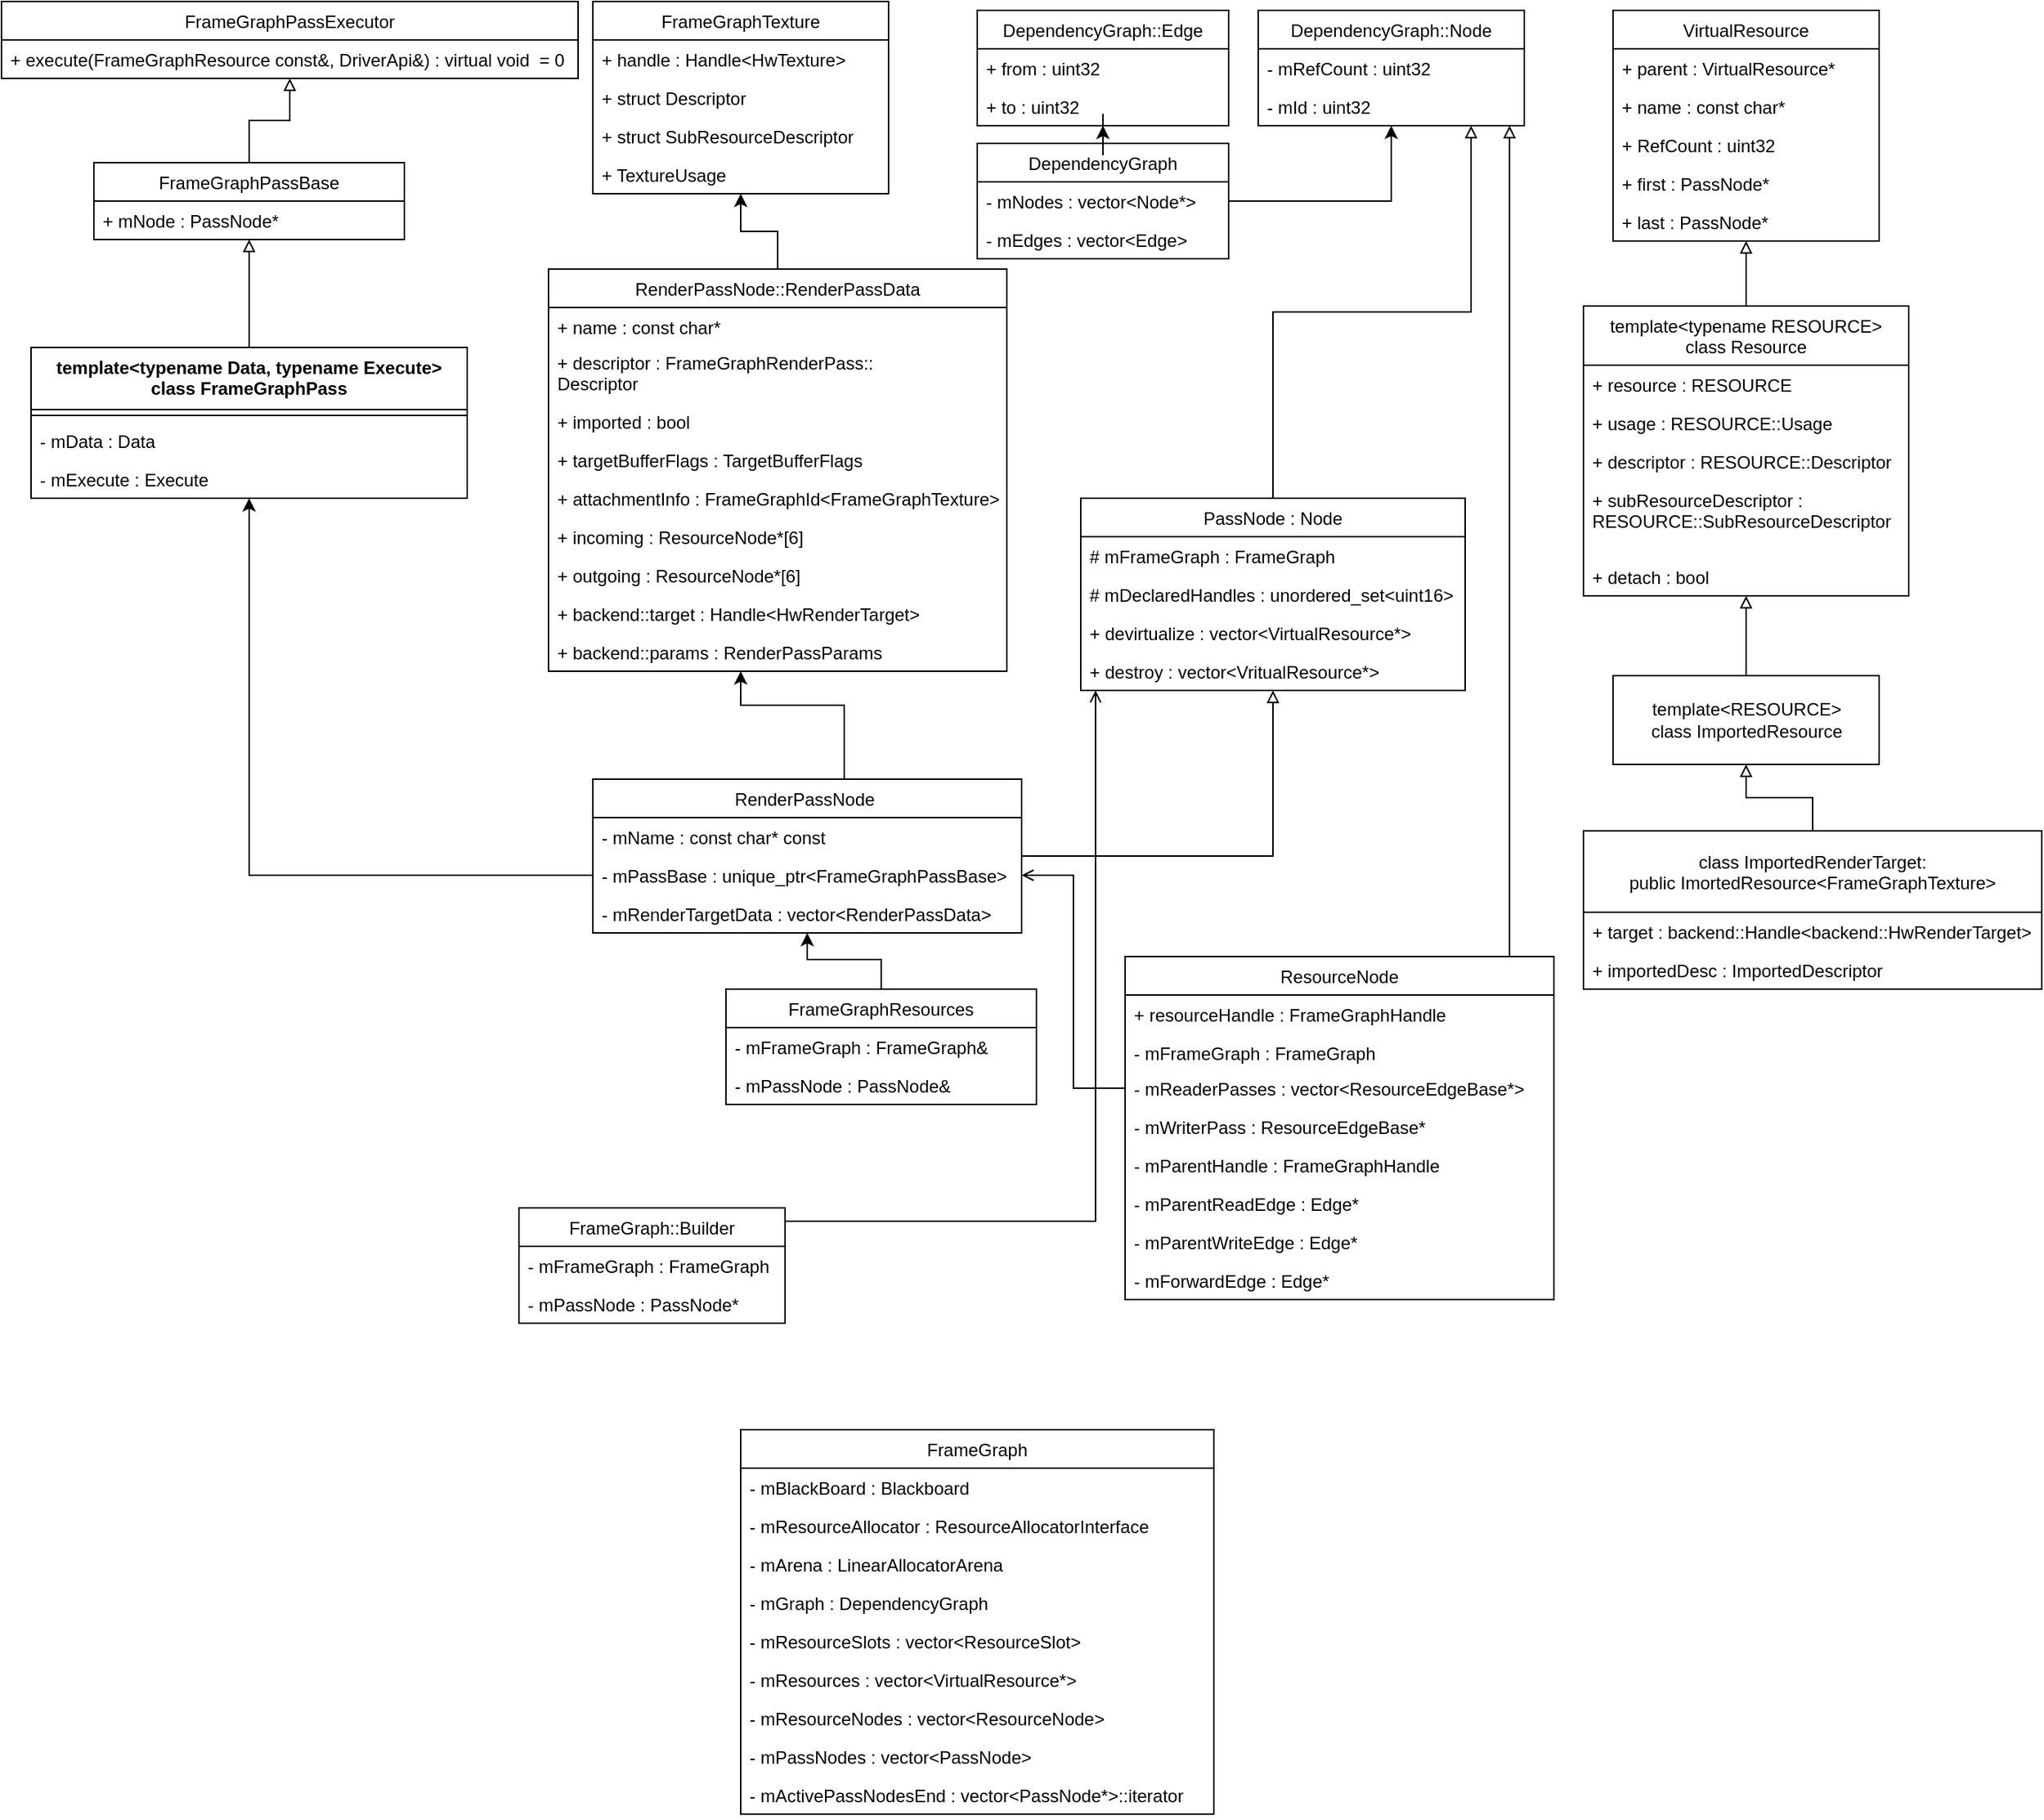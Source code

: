 <mxfile version="14.5.1" type="device"><diagram id="C5RBs43oDa-KdzZeNtuy" name="Page-1"><mxGraphModel dx="3127" dy="822" grid="1" gridSize="10" guides="1" tooltips="1" connect="1" arrows="1" fold="1" page="1" pageScale="1" pageWidth="1654" pageHeight="2336" background="#FFFFFF" math="0" shadow="0"><root><mxCell id="WIyWlLk6GJQsqaUBKTNV-0"/><mxCell id="WIyWlLk6GJQsqaUBKTNV-1" parent="WIyWlLk6GJQsqaUBKTNV-0"/><mxCell id="pDYpHz8lkW7V_d5k1fFI-0" value="DependencyGraph::Node" style="swimlane;fontStyle=0;childLayout=stackLayout;horizontal=1;startSize=26;fillColor=none;horizontalStack=0;resizeParent=1;resizeParentMax=0;resizeLast=0;collapsible=1;marginBottom=0;" parent="WIyWlLk6GJQsqaUBKTNV-1" vertex="1"><mxGeometry x="220" y="30" width="180" height="78" as="geometry"/></mxCell><mxCell id="pDYpHz8lkW7V_d5k1fFI-1" value="- mRefCount : uint32" style="text;strokeColor=none;fillColor=none;align=left;verticalAlign=top;spacingLeft=4;spacingRight=4;overflow=hidden;rotatable=0;points=[[0,0.5],[1,0.5]];portConstraint=eastwest;" parent="pDYpHz8lkW7V_d5k1fFI-0" vertex="1"><mxGeometry y="26" width="180" height="26" as="geometry"/></mxCell><mxCell id="pDYpHz8lkW7V_d5k1fFI-2" value="- mId : uint32" style="text;strokeColor=none;fillColor=none;align=left;verticalAlign=top;spacingLeft=4;spacingRight=4;overflow=hidden;rotatable=0;points=[[0,0.5],[1,0.5]];portConstraint=eastwest;" parent="pDYpHz8lkW7V_d5k1fFI-0" vertex="1"><mxGeometry y="52" width="180" height="26" as="geometry"/></mxCell><mxCell id="pDYpHz8lkW7V_d5k1fFI-4" value="DependencyGraph::Edge" style="swimlane;fontStyle=0;childLayout=stackLayout;horizontal=1;startSize=26;fillColor=none;horizontalStack=0;resizeParent=1;resizeParentMax=0;resizeLast=0;collapsible=1;marginBottom=0;" parent="WIyWlLk6GJQsqaUBKTNV-1" vertex="1"><mxGeometry x="30" y="30" width="170" height="78" as="geometry"/></mxCell><mxCell id="pDYpHz8lkW7V_d5k1fFI-5" value="+ from : uint32" style="text;strokeColor=none;fillColor=none;align=left;verticalAlign=top;spacingLeft=4;spacingRight=4;overflow=hidden;rotatable=0;points=[[0,0.5],[1,0.5]];portConstraint=eastwest;" parent="pDYpHz8lkW7V_d5k1fFI-4" vertex="1"><mxGeometry y="26" width="170" height="26" as="geometry"/></mxCell><mxCell id="pDYpHz8lkW7V_d5k1fFI-6" value="+ to : uint32" style="text;strokeColor=none;fillColor=none;align=left;verticalAlign=top;spacingLeft=4;spacingRight=4;overflow=hidden;rotatable=0;points=[[0,0.5],[1,0.5]];portConstraint=eastwest;" parent="pDYpHz8lkW7V_d5k1fFI-4" vertex="1"><mxGeometry y="52" width="170" height="26" as="geometry"/></mxCell><mxCell id="pDYpHz8lkW7V_d5k1fFI-12" style="edgeStyle=orthogonalEdgeStyle;rounded=0;orthogonalLoop=1;jettySize=auto;html=1;endArrow=classic;endFill=1;" parent="WIyWlLk6GJQsqaUBKTNV-1" source="pDYpHz8lkW7V_d5k1fFI-8" target="pDYpHz8lkW7V_d5k1fFI-4" edge="1"><mxGeometry relative="1" as="geometry"/></mxCell><mxCell id="pDYpHz8lkW7V_d5k1fFI-13" style="edgeStyle=orthogonalEdgeStyle;rounded=0;orthogonalLoop=1;jettySize=auto;html=1;endArrow=classic;endFill=1;" parent="WIyWlLk6GJQsqaUBKTNV-1" source="pDYpHz8lkW7V_d5k1fFI-8" target="pDYpHz8lkW7V_d5k1fFI-0" edge="1"><mxGeometry relative="1" as="geometry"/></mxCell><mxCell id="pDYpHz8lkW7V_d5k1fFI-8" value="DependencyGraph" style="swimlane;fontStyle=0;childLayout=stackLayout;horizontal=1;startSize=26;fillColor=none;horizontalStack=0;resizeParent=1;resizeParentMax=0;resizeLast=0;collapsible=1;marginBottom=0;" parent="WIyWlLk6GJQsqaUBKTNV-1" vertex="1"><mxGeometry x="30" y="120" width="170" height="78" as="geometry"/></mxCell><mxCell id="pDYpHz8lkW7V_d5k1fFI-9" value="- mNodes : vector&lt;Node*&gt;" style="text;strokeColor=none;fillColor=none;align=left;verticalAlign=top;spacingLeft=4;spacingRight=4;overflow=hidden;rotatable=0;points=[[0,0.5],[1,0.5]];portConstraint=eastwest;" parent="pDYpHz8lkW7V_d5k1fFI-8" vertex="1"><mxGeometry y="26" width="170" height="26" as="geometry"/></mxCell><mxCell id="pDYpHz8lkW7V_d5k1fFI-10" value="- mEdges : vector&lt;Edge&gt;" style="text;strokeColor=none;fillColor=none;align=left;verticalAlign=top;spacingLeft=4;spacingRight=4;overflow=hidden;rotatable=0;points=[[0,0.5],[1,0.5]];portConstraint=eastwest;" parent="pDYpHz8lkW7V_d5k1fFI-8" vertex="1"><mxGeometry y="52" width="170" height="26" as="geometry"/></mxCell><mxCell id="pDYpHz8lkW7V_d5k1fFI-18" value="VirtualResource" style="swimlane;fontStyle=0;childLayout=stackLayout;horizontal=1;startSize=26;fillColor=none;horizontalStack=0;resizeParent=1;resizeParentMax=0;resizeLast=0;collapsible=1;marginBottom=0;" parent="WIyWlLk6GJQsqaUBKTNV-1" vertex="1"><mxGeometry x="460" y="30" width="180" height="156" as="geometry"/></mxCell><mxCell id="pDYpHz8lkW7V_d5k1fFI-19" value="+ parent : VirtualResource*" style="text;strokeColor=none;fillColor=none;align=left;verticalAlign=top;spacingLeft=4;spacingRight=4;overflow=hidden;rotatable=0;points=[[0,0.5],[1,0.5]];portConstraint=eastwest;" parent="pDYpHz8lkW7V_d5k1fFI-18" vertex="1"><mxGeometry y="26" width="180" height="26" as="geometry"/></mxCell><mxCell id="pDYpHz8lkW7V_d5k1fFI-20" value="+ name : const char*" style="text;strokeColor=none;fillColor=none;align=left;verticalAlign=top;spacingLeft=4;spacingRight=4;overflow=hidden;rotatable=0;points=[[0,0.5],[1,0.5]];portConstraint=eastwest;" parent="pDYpHz8lkW7V_d5k1fFI-18" vertex="1"><mxGeometry y="52" width="180" height="26" as="geometry"/></mxCell><mxCell id="pDYpHz8lkW7V_d5k1fFI-21" value="+ RefCount : uint32" style="text;strokeColor=none;fillColor=none;align=left;verticalAlign=top;spacingLeft=4;spacingRight=4;overflow=hidden;rotatable=0;points=[[0,0.5],[1,0.5]];portConstraint=eastwest;" parent="pDYpHz8lkW7V_d5k1fFI-18" vertex="1"><mxGeometry y="78" width="180" height="26" as="geometry"/></mxCell><mxCell id="pDYpHz8lkW7V_d5k1fFI-23" value="+ first : PassNode*" style="text;strokeColor=none;fillColor=none;align=left;verticalAlign=top;spacingLeft=4;spacingRight=4;overflow=hidden;rotatable=0;points=[[0,0.5],[1,0.5]];portConstraint=eastwest;" parent="pDYpHz8lkW7V_d5k1fFI-18" vertex="1"><mxGeometry y="104" width="180" height="26" as="geometry"/></mxCell><mxCell id="pDYpHz8lkW7V_d5k1fFI-22" value="+ last : PassNode*" style="text;strokeColor=none;fillColor=none;align=left;verticalAlign=top;spacingLeft=4;spacingRight=4;overflow=hidden;rotatable=0;points=[[0,0.5],[1,0.5]];portConstraint=eastwest;" parent="pDYpHz8lkW7V_d5k1fFI-18" vertex="1"><mxGeometry y="130" width="180" height="26" as="geometry"/></mxCell><mxCell id="pDYpHz8lkW7V_d5k1fFI-29" style="edgeStyle=orthogonalEdgeStyle;rounded=0;orthogonalLoop=1;jettySize=auto;html=1;endArrow=block;endFill=0;" parent="WIyWlLk6GJQsqaUBKTNV-1" source="pDYpHz8lkW7V_d5k1fFI-24" target="pDYpHz8lkW7V_d5k1fFI-18" edge="1"><mxGeometry relative="1" as="geometry"/></mxCell><mxCell id="pDYpHz8lkW7V_d5k1fFI-24" value="template&lt;typename RESOURCE&gt;&#10;class Resource" style="swimlane;fontStyle=0;childLayout=stackLayout;horizontal=1;startSize=40;fillColor=none;horizontalStack=0;resizeParent=1;resizeParentMax=0;resizeLast=0;collapsible=1;marginBottom=0;" parent="WIyWlLk6GJQsqaUBKTNV-1" vertex="1"><mxGeometry x="440" y="230" width="220" height="196" as="geometry"/></mxCell><mxCell id="pDYpHz8lkW7V_d5k1fFI-25" value="+ resource : RESOURCE" style="text;strokeColor=none;fillColor=none;align=left;verticalAlign=top;spacingLeft=4;spacingRight=4;overflow=hidden;rotatable=0;points=[[0,0.5],[1,0.5]];portConstraint=eastwest;" parent="pDYpHz8lkW7V_d5k1fFI-24" vertex="1"><mxGeometry y="40" width="220" height="26" as="geometry"/></mxCell><mxCell id="pDYpHz8lkW7V_d5k1fFI-26" value="+ usage : RESOURCE::Usage" style="text;strokeColor=none;fillColor=none;align=left;verticalAlign=top;spacingLeft=4;spacingRight=4;overflow=hidden;rotatable=0;points=[[0,0.5],[1,0.5]];portConstraint=eastwest;" parent="pDYpHz8lkW7V_d5k1fFI-24" vertex="1"><mxGeometry y="66" width="220" height="26" as="geometry"/></mxCell><mxCell id="pDYpHz8lkW7V_d5k1fFI-27" value="+ descriptor : RESOURCE::Descriptor" style="text;strokeColor=none;fillColor=none;align=left;verticalAlign=top;spacingLeft=4;spacingRight=4;overflow=hidden;rotatable=0;points=[[0,0.5],[1,0.5]];portConstraint=eastwest;" parent="pDYpHz8lkW7V_d5k1fFI-24" vertex="1"><mxGeometry y="92" width="220" height="26" as="geometry"/></mxCell><mxCell id="pDYpHz8lkW7V_d5k1fFI-28" value="+ subResourceDescriptor : &#10;RESOURCE::SubResourceDescriptor" style="text;strokeColor=none;fillColor=none;align=left;verticalAlign=top;spacingLeft=4;spacingRight=4;overflow=hidden;rotatable=0;points=[[0,0.5],[1,0.5]];portConstraint=eastwest;" parent="pDYpHz8lkW7V_d5k1fFI-24" vertex="1"><mxGeometry y="118" width="220" height="52" as="geometry"/></mxCell><mxCell id="pDYpHz8lkW7V_d5k1fFI-30" value="+ detach : bool" style="text;strokeColor=none;fillColor=none;align=left;verticalAlign=top;spacingLeft=4;spacingRight=4;overflow=hidden;rotatable=0;points=[[0,0.5],[1,0.5]];portConstraint=eastwest;" parent="pDYpHz8lkW7V_d5k1fFI-24" vertex="1"><mxGeometry y="170" width="220" height="26" as="geometry"/></mxCell><mxCell id="pDYpHz8lkW7V_d5k1fFI-35" style="edgeStyle=orthogonalEdgeStyle;rounded=0;orthogonalLoop=1;jettySize=auto;html=1;endArrow=block;endFill=0;" parent="WIyWlLk6GJQsqaUBKTNV-1" source="pDYpHz8lkW7V_d5k1fFI-36" target="pDYpHz8lkW7V_d5k1fFI-24" edge="1"><mxGeometry relative="1" as="geometry"><mxPoint x="580" y="500" as="sourcePoint"/></mxGeometry></mxCell><mxCell id="pDYpHz8lkW7V_d5k1fFI-36" value="template&amp;lt;RESOURCE&amp;gt;&lt;br style=&quot;padding: 0px ; margin: 0px&quot;&gt;class ImportedResource" style="html=1;" parent="WIyWlLk6GJQsqaUBKTNV-1" vertex="1"><mxGeometry x="460" y="480" width="180" height="60" as="geometry"/></mxCell><mxCell id="pDYpHz8lkW7V_d5k1fFI-41" style="edgeStyle=orthogonalEdgeStyle;rounded=0;orthogonalLoop=1;jettySize=auto;html=1;endArrow=block;endFill=0;" parent="WIyWlLk6GJQsqaUBKTNV-1" source="pDYpHz8lkW7V_d5k1fFI-37" target="pDYpHz8lkW7V_d5k1fFI-36" edge="1"><mxGeometry relative="1" as="geometry"/></mxCell><mxCell id="pDYpHz8lkW7V_d5k1fFI-37" value="class ImportedRenderTarget:&#10;public ImortedResource&lt;FrameGraphTexture&gt;" style="swimlane;fontStyle=0;childLayout=stackLayout;horizontal=1;startSize=55;fillColor=none;horizontalStack=0;resizeParent=1;resizeParentMax=0;resizeLast=0;collapsible=1;marginBottom=0;" parent="WIyWlLk6GJQsqaUBKTNV-1" vertex="1"><mxGeometry x="440" y="585" width="310" height="107" as="geometry"/></mxCell><mxCell id="pDYpHz8lkW7V_d5k1fFI-38" value="+ target : backend::Handle&lt;backend::HwRenderTarget&gt;" style="text;strokeColor=none;fillColor=none;align=left;verticalAlign=top;spacingLeft=4;spacingRight=4;overflow=hidden;rotatable=0;points=[[0,0.5],[1,0.5]];portConstraint=eastwest;" parent="pDYpHz8lkW7V_d5k1fFI-37" vertex="1"><mxGeometry y="55" width="310" height="26" as="geometry"/></mxCell><mxCell id="pDYpHz8lkW7V_d5k1fFI-39" value="+ importedDesc : ImportedDescriptor" style="text;strokeColor=none;fillColor=none;align=left;verticalAlign=top;spacingLeft=4;spacingRight=4;overflow=hidden;rotatable=0;points=[[0,0.5],[1,0.5]];portConstraint=eastwest;" parent="pDYpHz8lkW7V_d5k1fFI-37" vertex="1"><mxGeometry y="81" width="310" height="26" as="geometry"/></mxCell><mxCell id="pDYpHz8lkW7V_d5k1fFI-47" style="edgeStyle=orthogonalEdgeStyle;rounded=0;orthogonalLoop=1;jettySize=auto;html=1;entryX=0.8;entryY=1;entryDx=0;entryDy=0;entryPerimeter=0;endArrow=block;endFill=0;" parent="WIyWlLk6GJQsqaUBKTNV-1" source="pDYpHz8lkW7V_d5k1fFI-42" target="pDYpHz8lkW7V_d5k1fFI-2" edge="1"><mxGeometry relative="1" as="geometry"/></mxCell><mxCell id="pDYpHz8lkW7V_d5k1fFI-42" value="PassNode : Node" style="swimlane;fontStyle=0;childLayout=stackLayout;horizontal=1;startSize=26;fillColor=none;horizontalStack=0;resizeParent=1;resizeParentMax=0;resizeLast=0;collapsible=1;marginBottom=0;" parent="WIyWlLk6GJQsqaUBKTNV-1" vertex="1"><mxGeometry x="100" y="360" width="260" height="130" as="geometry"/></mxCell><mxCell id="pDYpHz8lkW7V_d5k1fFI-43" value="# mFrameGraph : FrameGraph" style="text;strokeColor=none;fillColor=none;align=left;verticalAlign=top;spacingLeft=4;spacingRight=4;overflow=hidden;rotatable=0;points=[[0,0.5],[1,0.5]];portConstraint=eastwest;" parent="pDYpHz8lkW7V_d5k1fFI-42" vertex="1"><mxGeometry y="26" width="260" height="26" as="geometry"/></mxCell><mxCell id="pDYpHz8lkW7V_d5k1fFI-44" value="# mDeclaredHandles : unordered_set&lt;uint16&gt;" style="text;strokeColor=none;fillColor=none;align=left;verticalAlign=top;spacingLeft=4;spacingRight=4;overflow=hidden;rotatable=0;points=[[0,0.5],[1,0.5]];portConstraint=eastwest;" parent="pDYpHz8lkW7V_d5k1fFI-42" vertex="1"><mxGeometry y="52" width="260" height="26" as="geometry"/></mxCell><mxCell id="pDYpHz8lkW7V_d5k1fFI-45" value="+ devirtualize : vector&lt;VirtualResource*&gt;" style="text;strokeColor=none;fillColor=none;align=left;verticalAlign=top;spacingLeft=4;spacingRight=4;overflow=hidden;rotatable=0;points=[[0,0.5],[1,0.5]];portConstraint=eastwest;" parent="pDYpHz8lkW7V_d5k1fFI-42" vertex="1"><mxGeometry y="78" width="260" height="26" as="geometry"/></mxCell><mxCell id="pDYpHz8lkW7V_d5k1fFI-48" value="+ destroy : vector&lt;VritualResource*&gt;" style="text;strokeColor=none;fillColor=none;align=left;verticalAlign=top;spacingLeft=4;spacingRight=4;overflow=hidden;rotatable=0;points=[[0,0.5],[1,0.5]];portConstraint=eastwest;" parent="pDYpHz8lkW7V_d5k1fFI-42" vertex="1"><mxGeometry y="104" width="260" height="26" as="geometry"/></mxCell><mxCell id="pDYpHz8lkW7V_d5k1fFI-67" style="edgeStyle=orthogonalEdgeStyle;rounded=0;orthogonalLoop=1;jettySize=auto;html=1;endArrow=classic;endFill=1;" parent="WIyWlLk6GJQsqaUBKTNV-1" source="pDYpHz8lkW7V_d5k1fFI-53" target="pDYpHz8lkW7V_d5k1fFI-62" edge="1"><mxGeometry relative="1" as="geometry"/></mxCell><mxCell id="pDYpHz8lkW7V_d5k1fFI-53" value="RenderPassNode::RenderPassData" style="swimlane;fontStyle=0;childLayout=stackLayout;horizontal=1;startSize=26;fillColor=none;horizontalStack=0;resizeParent=1;resizeParentMax=0;resizeLast=0;collapsible=1;marginBottom=0;" parent="WIyWlLk6GJQsqaUBKTNV-1" vertex="1"><mxGeometry x="-260" y="205" width="310" height="272" as="geometry"/></mxCell><mxCell id="pDYpHz8lkW7V_d5k1fFI-54" value="+ name : const char*" style="text;strokeColor=none;fillColor=none;align=left;verticalAlign=top;spacingLeft=4;spacingRight=4;overflow=hidden;rotatable=0;points=[[0,0.5],[1,0.5]];portConstraint=eastwest;" parent="pDYpHz8lkW7V_d5k1fFI-53" vertex="1"><mxGeometry y="26" width="310" height="24" as="geometry"/></mxCell><mxCell id="pDYpHz8lkW7V_d5k1fFI-55" value="+ descriptor : FrameGraphRenderPass::&#10;Descriptor" style="text;strokeColor=none;fillColor=none;align=left;verticalAlign=top;spacingLeft=4;spacingRight=4;overflow=hidden;rotatable=0;points=[[0,0.5],[1,0.5]];portConstraint=eastwest;" parent="pDYpHz8lkW7V_d5k1fFI-53" vertex="1"><mxGeometry y="50" width="310" height="40" as="geometry"/></mxCell><mxCell id="pDYpHz8lkW7V_d5k1fFI-56" value="+ imported : bool" style="text;strokeColor=none;fillColor=none;align=left;verticalAlign=top;spacingLeft=4;spacingRight=4;overflow=hidden;rotatable=0;points=[[0,0.5],[1,0.5]];portConstraint=eastwest;" parent="pDYpHz8lkW7V_d5k1fFI-53" vertex="1"><mxGeometry y="90" width="310" height="26" as="geometry"/></mxCell><mxCell id="pDYpHz8lkW7V_d5k1fFI-57" value="+ targetBufferFlags : TargetBufferFlags" style="text;strokeColor=none;fillColor=none;align=left;verticalAlign=top;spacingLeft=4;spacingRight=4;overflow=hidden;rotatable=0;points=[[0,0.5],[1,0.5]];portConstraint=eastwest;" parent="pDYpHz8lkW7V_d5k1fFI-53" vertex="1"><mxGeometry y="116" width="310" height="26" as="geometry"/></mxCell><mxCell id="pDYpHz8lkW7V_d5k1fFI-74" value="+ attachmentInfo : FrameGraphId&lt;FrameGraphTexture&gt;" style="text;strokeColor=none;fillColor=none;align=left;verticalAlign=top;spacingLeft=4;spacingRight=4;overflow=hidden;rotatable=0;points=[[0,0.5],[1,0.5]];portConstraint=eastwest;" parent="pDYpHz8lkW7V_d5k1fFI-53" vertex="1"><mxGeometry y="142" width="310" height="26" as="geometry"/></mxCell><mxCell id="pDYpHz8lkW7V_d5k1fFI-58" value="+ incoming : ResourceNode*[6]" style="text;strokeColor=none;fillColor=none;align=left;verticalAlign=top;spacingLeft=4;spacingRight=4;overflow=hidden;rotatable=0;points=[[0,0.5],[1,0.5]];portConstraint=eastwest;" parent="pDYpHz8lkW7V_d5k1fFI-53" vertex="1"><mxGeometry y="168" width="310" height="26" as="geometry"/></mxCell><mxCell id="pDYpHz8lkW7V_d5k1fFI-59" value="+ outgoing : ResourceNode*[6]" style="text;strokeColor=none;fillColor=none;align=left;verticalAlign=top;spacingLeft=4;spacingRight=4;overflow=hidden;rotatable=0;points=[[0,0.5],[1,0.5]];portConstraint=eastwest;" parent="pDYpHz8lkW7V_d5k1fFI-53" vertex="1"><mxGeometry y="194" width="310" height="26" as="geometry"/></mxCell><mxCell id="pDYpHz8lkW7V_d5k1fFI-60" value="+ backend::target : Handle&lt;HwRenderTarget&gt;" style="text;strokeColor=none;fillColor=none;align=left;verticalAlign=top;spacingLeft=4;spacingRight=4;overflow=hidden;rotatable=0;points=[[0,0.5],[1,0.5]];portConstraint=eastwest;" parent="pDYpHz8lkW7V_d5k1fFI-53" vertex="1"><mxGeometry y="220" width="310" height="26" as="geometry"/></mxCell><mxCell id="pDYpHz8lkW7V_d5k1fFI-61" value="+ backend::params : RenderPassParams" style="text;strokeColor=none;fillColor=none;align=left;verticalAlign=top;spacingLeft=4;spacingRight=4;overflow=hidden;rotatable=0;points=[[0,0.5],[1,0.5]];portConstraint=eastwest;" parent="pDYpHz8lkW7V_d5k1fFI-53" vertex="1"><mxGeometry y="246" width="310" height="26" as="geometry"/></mxCell><mxCell id="pDYpHz8lkW7V_d5k1fFI-62" value="FrameGraphTexture" style="swimlane;fontStyle=0;childLayout=stackLayout;horizontal=1;startSize=26;fillColor=none;horizontalStack=0;resizeParent=1;resizeParentMax=0;resizeLast=0;collapsible=1;marginBottom=0;" parent="WIyWlLk6GJQsqaUBKTNV-1" vertex="1"><mxGeometry x="-230" y="24" width="200" height="130" as="geometry"/></mxCell><mxCell id="pDYpHz8lkW7V_d5k1fFI-63" value="+ handle : Handle&lt;HwTexture&gt;" style="text;strokeColor=none;fillColor=none;align=left;verticalAlign=top;spacingLeft=4;spacingRight=4;overflow=hidden;rotatable=0;points=[[0,0.5],[1,0.5]];portConstraint=eastwest;" parent="pDYpHz8lkW7V_d5k1fFI-62" vertex="1"><mxGeometry y="26" width="200" height="26" as="geometry"/></mxCell><mxCell id="pDYpHz8lkW7V_d5k1fFI-64" value="+ struct Descriptor" style="text;strokeColor=none;fillColor=none;align=left;verticalAlign=top;spacingLeft=4;spacingRight=4;overflow=hidden;rotatable=0;points=[[0,0.5],[1,0.5]];portConstraint=eastwest;" parent="pDYpHz8lkW7V_d5k1fFI-62" vertex="1"><mxGeometry y="52" width="200" height="26" as="geometry"/></mxCell><mxCell id="pDYpHz8lkW7V_d5k1fFI-65" value="+ struct SubResourceDescriptor" style="text;strokeColor=none;fillColor=none;align=left;verticalAlign=top;spacingLeft=4;spacingRight=4;overflow=hidden;rotatable=0;points=[[0,0.5],[1,0.5]];portConstraint=eastwest;" parent="pDYpHz8lkW7V_d5k1fFI-62" vertex="1"><mxGeometry y="78" width="200" height="26" as="geometry"/></mxCell><mxCell id="pDYpHz8lkW7V_d5k1fFI-66" value="+ TextureUsage" style="text;strokeColor=none;fillColor=none;align=left;verticalAlign=top;spacingLeft=4;spacingRight=4;overflow=hidden;rotatable=0;points=[[0,0.5],[1,0.5]];portConstraint=eastwest;" parent="pDYpHz8lkW7V_d5k1fFI-62" vertex="1"><mxGeometry y="104" width="200" height="26" as="geometry"/></mxCell><mxCell id="pDYpHz8lkW7V_d5k1fFI-72" style="edgeStyle=orthogonalEdgeStyle;rounded=0;orthogonalLoop=1;jettySize=auto;html=1;endArrow=classic;endFill=1;" parent="WIyWlLk6GJQsqaUBKTNV-1" source="pDYpHz8lkW7V_d5k1fFI-68" target="pDYpHz8lkW7V_d5k1fFI-53" edge="1"><mxGeometry relative="1" as="geometry"><Array as="points"><mxPoint x="-60" y="500"/><mxPoint x="-130" y="500"/></Array></mxGeometry></mxCell><mxCell id="pDYpHz8lkW7V_d5k1fFI-73" style="edgeStyle=orthogonalEdgeStyle;rounded=0;orthogonalLoop=1;jettySize=auto;html=1;endArrow=block;endFill=0;" parent="WIyWlLk6GJQsqaUBKTNV-1" source="pDYpHz8lkW7V_d5k1fFI-68" target="pDYpHz8lkW7V_d5k1fFI-42" edge="1"><mxGeometry relative="1" as="geometry"/></mxCell><mxCell id="pDYpHz8lkW7V_d5k1fFI-68" value="RenderPassNode " style="swimlane;fontStyle=0;childLayout=stackLayout;horizontal=1;startSize=26;fillColor=none;horizontalStack=0;resizeParent=1;resizeParentMax=0;resizeLast=0;collapsible=1;marginBottom=0;" parent="WIyWlLk6GJQsqaUBKTNV-1" vertex="1"><mxGeometry x="-230" y="550" width="290" height="104" as="geometry"/></mxCell><mxCell id="pDYpHz8lkW7V_d5k1fFI-69" value="- mName : const char* const" style="text;strokeColor=none;fillColor=none;align=left;verticalAlign=top;spacingLeft=4;spacingRight=4;overflow=hidden;rotatable=0;points=[[0,0.5],[1,0.5]];portConstraint=eastwest;" parent="pDYpHz8lkW7V_d5k1fFI-68" vertex="1"><mxGeometry y="26" width="290" height="26" as="geometry"/></mxCell><mxCell id="pDYpHz8lkW7V_d5k1fFI-70" value="- mPassBase : unique_ptr&lt;FrameGraphPassBase&gt;" style="text;strokeColor=none;fillColor=none;align=left;verticalAlign=top;spacingLeft=4;spacingRight=4;overflow=hidden;rotatable=0;points=[[0,0.5],[1,0.5]];portConstraint=eastwest;" parent="pDYpHz8lkW7V_d5k1fFI-68" vertex="1"><mxGeometry y="52" width="290" height="26" as="geometry"/></mxCell><mxCell id="pDYpHz8lkW7V_d5k1fFI-71" value="- mRenderTargetData : vector&lt;RenderPassData&gt;" style="text;strokeColor=none;fillColor=none;align=left;verticalAlign=top;spacingLeft=4;spacingRight=4;overflow=hidden;rotatable=0;points=[[0,0.5],[1,0.5]];portConstraint=eastwest;" parent="pDYpHz8lkW7V_d5k1fFI-68" vertex="1"><mxGeometry y="78" width="290" height="26" as="geometry"/></mxCell><mxCell id="pDYpHz8lkW7V_d5k1fFI-75" value="FrameGraphPassExecutor" style="swimlane;fontStyle=0;childLayout=stackLayout;horizontal=1;startSize=26;fillColor=none;horizontalStack=0;resizeParent=1;resizeParentMax=0;resizeLast=0;collapsible=1;marginBottom=0;" parent="WIyWlLk6GJQsqaUBKTNV-1" vertex="1"><mxGeometry x="-630" y="24" width="390" height="52" as="geometry"/></mxCell><mxCell id="pDYpHz8lkW7V_d5k1fFI-76" value="+ execute(FrameGraphResource const&amp;, DriverApi&amp;) : virtual void  = 0" style="text;strokeColor=none;fillColor=none;align=left;verticalAlign=top;spacingLeft=4;spacingRight=4;overflow=hidden;rotatable=0;points=[[0,0.5],[1,0.5]];portConstraint=eastwest;" parent="pDYpHz8lkW7V_d5k1fFI-75" vertex="1"><mxGeometry y="26" width="390" height="26" as="geometry"/></mxCell><mxCell id="pDYpHz8lkW7V_d5k1fFI-83" style="edgeStyle=orthogonalEdgeStyle;rounded=0;orthogonalLoop=1;jettySize=auto;html=1;endArrow=block;endFill=0;" parent="WIyWlLk6GJQsqaUBKTNV-1" source="pDYpHz8lkW7V_d5k1fFI-79" target="pDYpHz8lkW7V_d5k1fFI-75" edge="1"><mxGeometry relative="1" as="geometry"/></mxCell><mxCell id="pDYpHz8lkW7V_d5k1fFI-79" value="FrameGraphPassBase" style="swimlane;fontStyle=0;childLayout=stackLayout;horizontal=1;startSize=26;fillColor=none;horizontalStack=0;resizeParent=1;resizeParentMax=0;resizeLast=0;collapsible=1;marginBottom=0;" parent="WIyWlLk6GJQsqaUBKTNV-1" vertex="1"><mxGeometry x="-567.5" y="133" width="210" height="52" as="geometry"/></mxCell><mxCell id="pDYpHz8lkW7V_d5k1fFI-80" value="+ mNode : PassNode*" style="text;strokeColor=none;fillColor=none;align=left;verticalAlign=top;spacingLeft=4;spacingRight=4;overflow=hidden;rotatable=0;points=[[0,0.5],[1,0.5]];portConstraint=eastwest;" parent="pDYpHz8lkW7V_d5k1fFI-79" vertex="1"><mxGeometry y="26" width="210" height="26" as="geometry"/></mxCell><mxCell id="pDYpHz8lkW7V_d5k1fFI-88" style="edgeStyle=orthogonalEdgeStyle;rounded=0;orthogonalLoop=1;jettySize=auto;html=1;endArrow=block;endFill=0;" parent="WIyWlLk6GJQsqaUBKTNV-1" source="pDYpHz8lkW7V_d5k1fFI-84" target="pDYpHz8lkW7V_d5k1fFI-79" edge="1"><mxGeometry relative="1" as="geometry"/></mxCell><mxCell id="pDYpHz8lkW7V_d5k1fFI-84" value="template&lt;typename Data, typename Execute&gt;&#10;class FrameGraphPass" style="swimlane;fontStyle=1;align=center;verticalAlign=top;childLayout=stackLayout;horizontal=1;startSize=42;horizontalStack=0;resizeParent=1;resizeParentMax=0;resizeLast=0;collapsible=1;marginBottom=0;" parent="WIyWlLk6GJQsqaUBKTNV-1" vertex="1"><mxGeometry x="-610" y="258" width="295" height="102" as="geometry"/></mxCell><mxCell id="pDYpHz8lkW7V_d5k1fFI-86" value="" style="line;strokeWidth=1;fillColor=none;align=left;verticalAlign=middle;spacingTop=-1;spacingLeft=3;spacingRight=3;rotatable=0;labelPosition=right;points=[];portConstraint=eastwest;" parent="pDYpHz8lkW7V_d5k1fFI-84" vertex="1"><mxGeometry y="42" width="295" height="8" as="geometry"/></mxCell><mxCell id="pDYpHz8lkW7V_d5k1fFI-89" value="- mData : Data" style="text;strokeColor=none;fillColor=none;align=left;verticalAlign=top;spacingLeft=4;spacingRight=4;overflow=hidden;rotatable=0;points=[[0,0.5],[1,0.5]];portConstraint=eastwest;" parent="pDYpHz8lkW7V_d5k1fFI-84" vertex="1"><mxGeometry y="50" width="295" height="26" as="geometry"/></mxCell><mxCell id="pDYpHz8lkW7V_d5k1fFI-87" value="- mExecute : Execute" style="text;strokeColor=none;fillColor=none;align=left;verticalAlign=top;spacingLeft=4;spacingRight=4;overflow=hidden;rotatable=0;points=[[0,0.5],[1,0.5]];portConstraint=eastwest;" parent="pDYpHz8lkW7V_d5k1fFI-84" vertex="1"><mxGeometry y="76" width="295" height="26" as="geometry"/></mxCell><mxCell id="pDYpHz8lkW7V_d5k1fFI-90" style="edgeStyle=orthogonalEdgeStyle;rounded=0;orthogonalLoop=1;jettySize=auto;html=1;endArrow=classic;endFill=1;" parent="WIyWlLk6GJQsqaUBKTNV-1" source="pDYpHz8lkW7V_d5k1fFI-70" target="pDYpHz8lkW7V_d5k1fFI-84" edge="1"><mxGeometry relative="1" as="geometry"/></mxCell><mxCell id="0yphfWu_IakwsVnQENva-9" style="edgeStyle=orthogonalEdgeStyle;rounded=0;orthogonalLoop=1;jettySize=auto;html=1;endArrow=block;endFill=0;" parent="WIyWlLk6GJQsqaUBKTNV-1" source="0yphfWu_IakwsVnQENva-0" target="pDYpHz8lkW7V_d5k1fFI-0" edge="1"><mxGeometry relative="1" as="geometry"><Array as="points"><mxPoint x="390" y="520"/><mxPoint x="390" y="520"/></Array></mxGeometry></mxCell><mxCell id="0yphfWu_IakwsVnQENva-0" value="ResourceNode" style="swimlane;fontStyle=0;childLayout=stackLayout;horizontal=1;startSize=26;fillColor=none;horizontalStack=0;resizeParent=1;resizeParentMax=0;resizeLast=0;collapsible=1;marginBottom=0;" parent="WIyWlLk6GJQsqaUBKTNV-1" vertex="1"><mxGeometry x="130" y="670" width="290" height="232" as="geometry"/></mxCell><mxCell id="0yphfWu_IakwsVnQENva-8" value="+ resourceHandle : FrameGraphHandle" style="text;strokeColor=none;fillColor=none;align=left;verticalAlign=top;spacingLeft=4;spacingRight=4;overflow=hidden;rotatable=0;points=[[0,0.5],[1,0.5]];portConstraint=eastwest;" parent="0yphfWu_IakwsVnQENva-0" vertex="1"><mxGeometry y="26" width="290" height="26" as="geometry"/></mxCell><mxCell id="0yphfWu_IakwsVnQENva-1" value="- mFrameGraph : FrameGraph" style="text;strokeColor=none;fillColor=none;align=left;verticalAlign=top;spacingLeft=4;spacingRight=4;overflow=hidden;rotatable=0;points=[[0,0.5],[1,0.5]];portConstraint=eastwest;" parent="0yphfWu_IakwsVnQENva-0" vertex="1"><mxGeometry y="52" width="290" height="24" as="geometry"/></mxCell><mxCell id="0yphfWu_IakwsVnQENva-2" value="- mReaderPasses : vector&lt;ResourceEdgeBase*&gt;" style="text;strokeColor=none;fillColor=none;align=left;verticalAlign=top;spacingLeft=4;spacingRight=4;overflow=hidden;rotatable=0;points=[[0,0.5],[1,0.5]];portConstraint=eastwest;" parent="0yphfWu_IakwsVnQENva-0" vertex="1"><mxGeometry y="76" width="290" height="26" as="geometry"/></mxCell><mxCell id="0yphfWu_IakwsVnQENva-3" value="- mWriterPass : ResourceEdgeBase*" style="text;strokeColor=none;fillColor=none;align=left;verticalAlign=top;spacingLeft=4;spacingRight=4;overflow=hidden;rotatable=0;points=[[0,0.5],[1,0.5]];portConstraint=eastwest;" parent="0yphfWu_IakwsVnQENva-0" vertex="1"><mxGeometry y="102" width="290" height="26" as="geometry"/></mxCell><mxCell id="0yphfWu_IakwsVnQENva-5" value="- mParentHandle : FrameGraphHandle" style="text;strokeColor=none;fillColor=none;align=left;verticalAlign=top;spacingLeft=4;spacingRight=4;overflow=hidden;rotatable=0;points=[[0,0.5],[1,0.5]];portConstraint=eastwest;" parent="0yphfWu_IakwsVnQENva-0" vertex="1"><mxGeometry y="128" width="290" height="26" as="geometry"/></mxCell><mxCell id="0yphfWu_IakwsVnQENva-4" value="- mParentReadEdge : Edge*" style="text;strokeColor=none;fillColor=none;align=left;verticalAlign=top;spacingLeft=4;spacingRight=4;overflow=hidden;rotatable=0;points=[[0,0.5],[1,0.5]];portConstraint=eastwest;" parent="0yphfWu_IakwsVnQENva-0" vertex="1"><mxGeometry y="154" width="290" height="26" as="geometry"/></mxCell><mxCell id="0yphfWu_IakwsVnQENva-6" value="- mParentWriteEdge : Edge*" style="text;strokeColor=none;fillColor=none;align=left;verticalAlign=top;spacingLeft=4;spacingRight=4;overflow=hidden;rotatable=0;points=[[0,0.5],[1,0.5]];portConstraint=eastwest;" parent="0yphfWu_IakwsVnQENva-0" vertex="1"><mxGeometry y="180" width="290" height="26" as="geometry"/></mxCell><mxCell id="0yphfWu_IakwsVnQENva-7" value="- mForwardEdge : Edge*" style="text;strokeColor=none;fillColor=none;align=left;verticalAlign=top;spacingLeft=4;spacingRight=4;overflow=hidden;rotatable=0;points=[[0,0.5],[1,0.5]];portConstraint=eastwest;" parent="0yphfWu_IakwsVnQENva-0" vertex="1"><mxGeometry y="206" width="290" height="26" as="geometry"/></mxCell><mxCell id="0yphfWu_IakwsVnQENva-16" style="edgeStyle=orthogonalEdgeStyle;rounded=0;orthogonalLoop=1;jettySize=auto;html=1;endArrow=open;endFill=0;" parent="WIyWlLk6GJQsqaUBKTNV-1" source="0yphfWu_IakwsVnQENva-10" target="pDYpHz8lkW7V_d5k1fFI-42" edge="1"><mxGeometry relative="1" as="geometry"><Array as="points"><mxPoint x="110" y="849"/></Array></mxGeometry></mxCell><mxCell id="0yphfWu_IakwsVnQENva-10" value="FrameGraph::Builder" style="swimlane;fontStyle=0;childLayout=stackLayout;horizontal=1;startSize=26;fillColor=none;horizontalStack=0;resizeParent=1;resizeParentMax=0;resizeLast=0;collapsible=1;marginBottom=0;" parent="WIyWlLk6GJQsqaUBKTNV-1" vertex="1"><mxGeometry x="-280" y="840" width="180" height="78" as="geometry"/></mxCell><mxCell id="0yphfWu_IakwsVnQENva-11" value="- mFrameGraph : FrameGraph" style="text;strokeColor=none;fillColor=none;align=left;verticalAlign=top;spacingLeft=4;spacingRight=4;overflow=hidden;rotatable=0;points=[[0,0.5],[1,0.5]];portConstraint=eastwest;" parent="0yphfWu_IakwsVnQENva-10" vertex="1"><mxGeometry y="26" width="180" height="26" as="geometry"/></mxCell><mxCell id="0yphfWu_IakwsVnQENva-12" value="- mPassNode : PassNode*" style="text;strokeColor=none;fillColor=none;align=left;verticalAlign=top;spacingLeft=4;spacingRight=4;overflow=hidden;rotatable=0;points=[[0,0.5],[1,0.5]];portConstraint=eastwest;" parent="0yphfWu_IakwsVnQENva-10" vertex="1"><mxGeometry y="52" width="180" height="26" as="geometry"/></mxCell><mxCell id="0yphfWu_IakwsVnQENva-17" style="edgeStyle=orthogonalEdgeStyle;rounded=0;orthogonalLoop=1;jettySize=auto;html=1;endArrow=open;endFill=0;" parent="WIyWlLk6GJQsqaUBKTNV-1" source="0yphfWu_IakwsVnQENva-2" target="pDYpHz8lkW7V_d5k1fFI-70" edge="1"><mxGeometry relative="1" as="geometry"/></mxCell><mxCell id="p4huHKQzvyL4NgGNDyfj-8" style="edgeStyle=orthogonalEdgeStyle;rounded=0;orthogonalLoop=1;jettySize=auto;html=1;" edge="1" parent="WIyWlLk6GJQsqaUBKTNV-1" source="p4huHKQzvyL4NgGNDyfj-4" target="pDYpHz8lkW7V_d5k1fFI-68"><mxGeometry relative="1" as="geometry"/></mxCell><mxCell id="p4huHKQzvyL4NgGNDyfj-4" value="FrameGraphResources" style="swimlane;fontStyle=0;childLayout=stackLayout;horizontal=1;startSize=26;fillColor=none;horizontalStack=0;resizeParent=1;resizeParentMax=0;resizeLast=0;collapsible=1;marginBottom=0;" vertex="1" parent="WIyWlLk6GJQsqaUBKTNV-1"><mxGeometry x="-140" y="692" width="210" height="78" as="geometry"/></mxCell><mxCell id="p4huHKQzvyL4NgGNDyfj-5" value="- mFrameGraph : FrameGraph&amp;" style="text;strokeColor=none;fillColor=none;align=left;verticalAlign=top;spacingLeft=4;spacingRight=4;overflow=hidden;rotatable=0;points=[[0,0.5],[1,0.5]];portConstraint=eastwest;" vertex="1" parent="p4huHKQzvyL4NgGNDyfj-4"><mxGeometry y="26" width="210" height="26" as="geometry"/></mxCell><mxCell id="p4huHKQzvyL4NgGNDyfj-6" value="- mPassNode : PassNode&amp;" style="text;strokeColor=none;fillColor=none;align=left;verticalAlign=top;spacingLeft=4;spacingRight=4;overflow=hidden;rotatable=0;points=[[0,0.5],[1,0.5]];portConstraint=eastwest;" vertex="1" parent="p4huHKQzvyL4NgGNDyfj-4"><mxGeometry y="52" width="210" height="26" as="geometry"/></mxCell><mxCell id="p4huHKQzvyL4NgGNDyfj-9" value="FrameGraph" style="swimlane;fontStyle=0;childLayout=stackLayout;horizontal=1;startSize=26;fillColor=none;horizontalStack=0;resizeParent=1;resizeParentMax=0;resizeLast=0;collapsible=1;marginBottom=0;" vertex="1" parent="WIyWlLk6GJQsqaUBKTNV-1"><mxGeometry x="-130" y="990" width="320" height="260" as="geometry"/></mxCell><mxCell id="p4huHKQzvyL4NgGNDyfj-10" value="- mBlackBoard : Blackboard" style="text;strokeColor=none;fillColor=none;align=left;verticalAlign=top;spacingLeft=4;spacingRight=4;overflow=hidden;rotatable=0;points=[[0,0.5],[1,0.5]];portConstraint=eastwest;" vertex="1" parent="p4huHKQzvyL4NgGNDyfj-9"><mxGeometry y="26" width="320" height="26" as="geometry"/></mxCell><mxCell id="p4huHKQzvyL4NgGNDyfj-11" value="- mResourceAllocator : ResourceAllocatorInterface" style="text;strokeColor=none;fillColor=none;align=left;verticalAlign=top;spacingLeft=4;spacingRight=4;overflow=hidden;rotatable=0;points=[[0,0.5],[1,0.5]];portConstraint=eastwest;" vertex="1" parent="p4huHKQzvyL4NgGNDyfj-9"><mxGeometry y="52" width="320" height="26" as="geometry"/></mxCell><mxCell id="p4huHKQzvyL4NgGNDyfj-12" value="- mArena : LinearAllocatorArena" style="text;strokeColor=none;fillColor=none;align=left;verticalAlign=top;spacingLeft=4;spacingRight=4;overflow=hidden;rotatable=0;points=[[0,0.5],[1,0.5]];portConstraint=eastwest;" vertex="1" parent="p4huHKQzvyL4NgGNDyfj-9"><mxGeometry y="78" width="320" height="26" as="geometry"/></mxCell><mxCell id="p4huHKQzvyL4NgGNDyfj-14" value="- mGraph : DependencyGraph" style="text;strokeColor=none;fillColor=none;align=left;verticalAlign=top;spacingLeft=4;spacingRight=4;overflow=hidden;rotatable=0;points=[[0,0.5],[1,0.5]];portConstraint=eastwest;" vertex="1" parent="p4huHKQzvyL4NgGNDyfj-9"><mxGeometry y="104" width="320" height="26" as="geometry"/></mxCell><mxCell id="p4huHKQzvyL4NgGNDyfj-18" value="- mResourceSlots : vector&lt;ResourceSlot&gt;" style="text;strokeColor=none;fillColor=none;align=left;verticalAlign=top;spacingLeft=4;spacingRight=4;overflow=hidden;rotatable=0;points=[[0,0.5],[1,0.5]];portConstraint=eastwest;" vertex="1" parent="p4huHKQzvyL4NgGNDyfj-9"><mxGeometry y="130" width="320" height="26" as="geometry"/></mxCell><mxCell id="p4huHKQzvyL4NgGNDyfj-15" value="- mResources : vector&lt;VirtualResource*&gt;" style="text;strokeColor=none;fillColor=none;align=left;verticalAlign=top;spacingLeft=4;spacingRight=4;overflow=hidden;rotatable=0;points=[[0,0.5],[1,0.5]];portConstraint=eastwest;" vertex="1" parent="p4huHKQzvyL4NgGNDyfj-9"><mxGeometry y="156" width="320" height="26" as="geometry"/></mxCell><mxCell id="p4huHKQzvyL4NgGNDyfj-16" value="- mResourceNodes : vector&lt;ResourceNode&gt;" style="text;strokeColor=none;fillColor=none;align=left;verticalAlign=top;spacingLeft=4;spacingRight=4;overflow=hidden;rotatable=0;points=[[0,0.5],[1,0.5]];portConstraint=eastwest;" vertex="1" parent="p4huHKQzvyL4NgGNDyfj-9"><mxGeometry y="182" width="320" height="26" as="geometry"/></mxCell><mxCell id="p4huHKQzvyL4NgGNDyfj-17" value="- mPassNodes : vector&lt;PassNode&gt;" style="text;strokeColor=none;fillColor=none;align=left;verticalAlign=top;spacingLeft=4;spacingRight=4;overflow=hidden;rotatable=0;points=[[0,0.5],[1,0.5]];portConstraint=eastwest;" vertex="1" parent="p4huHKQzvyL4NgGNDyfj-9"><mxGeometry y="208" width="320" height="26" as="geometry"/></mxCell><mxCell id="p4huHKQzvyL4NgGNDyfj-13" value="- mActivePassNodesEnd : vector&lt;PassNode*&gt;::iterator" style="text;strokeColor=none;fillColor=none;align=left;verticalAlign=top;spacingLeft=4;spacingRight=4;overflow=hidden;rotatable=0;points=[[0,0.5],[1,0.5]];portConstraint=eastwest;" vertex="1" parent="p4huHKQzvyL4NgGNDyfj-9"><mxGeometry y="234" width="320" height="26" as="geometry"/></mxCell></root></mxGraphModel></diagram></mxfile>